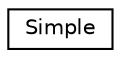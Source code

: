 digraph "Graphical Class Hierarchy"
{
 // LATEX_PDF_SIZE
  edge [fontname="Helvetica",fontsize="10",labelfontname="Helvetica",labelfontsize="10"];
  node [fontname="Helvetica",fontsize="10",shape=record];
  rankdir="LR";
  Node0 [label="Simple",height=0.2,width=0.4,color="black", fillcolor="white", style="filled",URL="$structSimple.html",tooltip="The entry in each node is a line from the external mobility file."];
}

